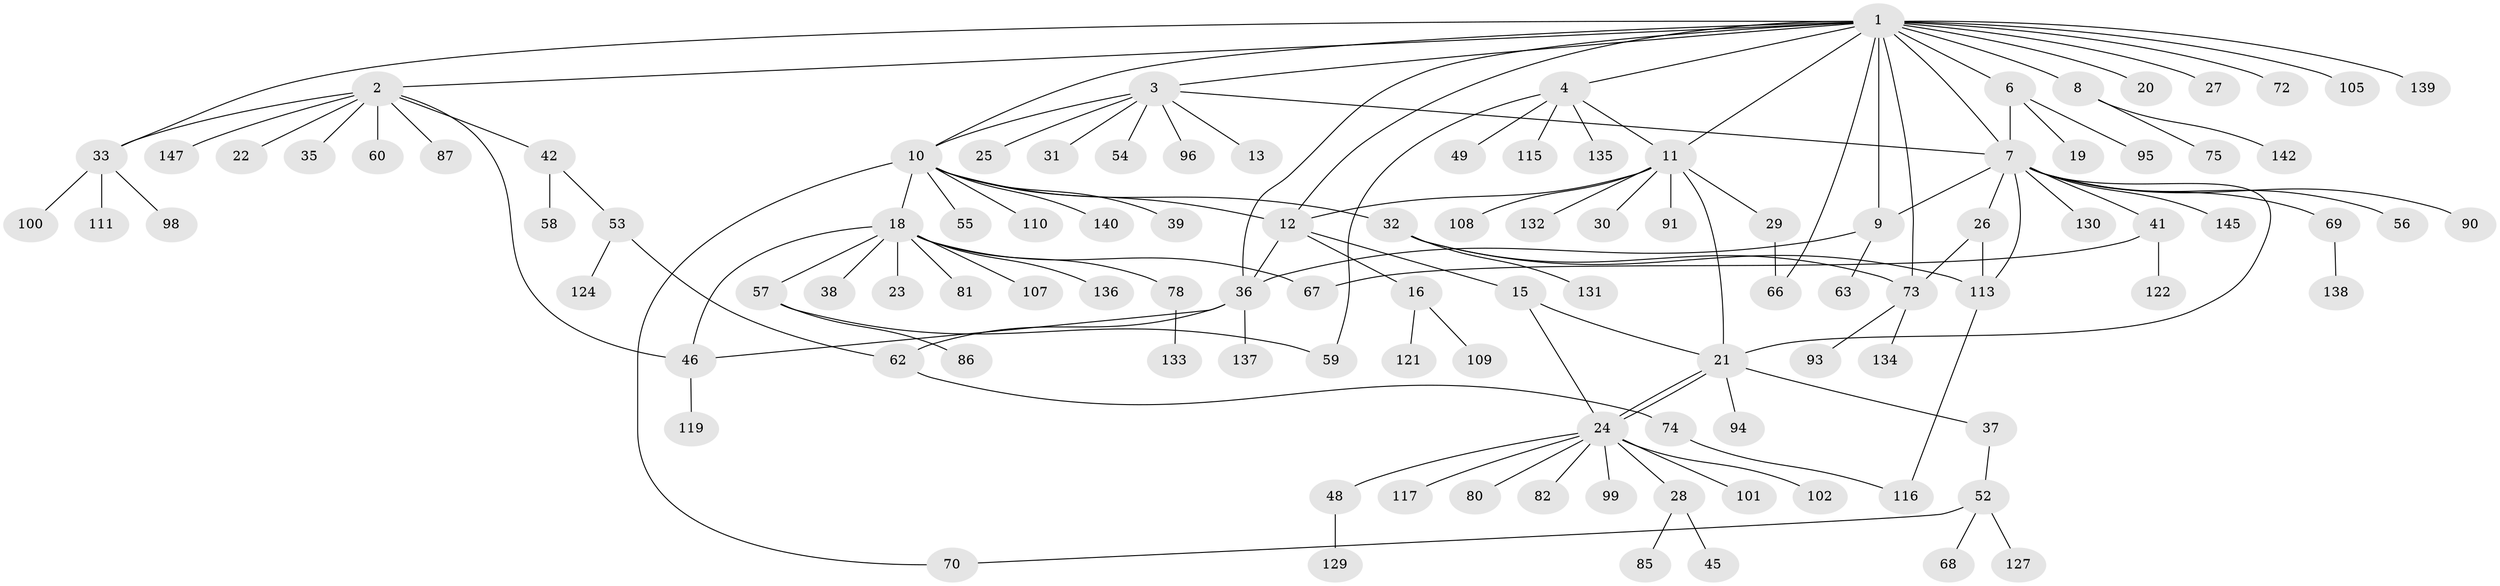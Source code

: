 // Generated by graph-tools (version 1.1) at 2025/23/03/03/25 07:23:48]
// undirected, 109 vertices, 134 edges
graph export_dot {
graph [start="1"]
  node [color=gray90,style=filled];
  1 [super="+5"];
  2 [super="+89"];
  3 [super="+17"];
  4 [super="+34"];
  6 [super="+51"];
  7 [super="+103"];
  8 [super="+65"];
  9 [super="+118"];
  10 [super="+43"];
  11 [super="+14"];
  12 [super="+146"];
  13;
  15;
  16 [super="+144"];
  18 [super="+40"];
  19;
  20;
  21 [super="+88"];
  22;
  23 [super="+97"];
  24 [super="+64"];
  25;
  26 [super="+141"];
  27;
  28;
  29 [super="+76"];
  30;
  31 [super="+50"];
  32;
  33 [super="+79"];
  35 [super="+92"];
  36 [super="+126"];
  37 [super="+47"];
  38 [super="+120"];
  39;
  41;
  42 [super="+44"];
  45;
  46 [super="+71"];
  48;
  49 [super="+114"];
  52 [super="+123"];
  53 [super="+61"];
  54;
  55 [super="+77"];
  56;
  57 [super="+143"];
  58;
  59;
  60;
  62 [super="+125"];
  63;
  66 [super="+112"];
  67 [super="+106"];
  68;
  69 [super="+84"];
  70;
  72 [super="+104"];
  73 [super="+83"];
  74;
  75;
  78;
  80;
  81;
  82;
  85;
  86;
  87;
  90;
  91 [super="+128"];
  93;
  94;
  95;
  96;
  98;
  99;
  100;
  101;
  102;
  105;
  107;
  108;
  109;
  110;
  111;
  113;
  115;
  116;
  117;
  119;
  121;
  122;
  124;
  127;
  129;
  130;
  131;
  132;
  133;
  134;
  135;
  136;
  137;
  138;
  139;
  140;
  142;
  145;
  147;
  1 -- 2;
  1 -- 3;
  1 -- 4;
  1 -- 7;
  1 -- 11;
  1 -- 20;
  1 -- 27;
  1 -- 33;
  1 -- 36;
  1 -- 72;
  1 -- 105;
  1 -- 139;
  1 -- 66;
  1 -- 6;
  1 -- 8;
  1 -- 9;
  1 -- 10;
  1 -- 73;
  1 -- 12;
  2 -- 22;
  2 -- 33;
  2 -- 35;
  2 -- 42;
  2 -- 46;
  2 -- 60;
  2 -- 87;
  2 -- 147;
  3 -- 7;
  3 -- 13;
  3 -- 25;
  3 -- 31;
  3 -- 54;
  3 -- 96;
  3 -- 10;
  4 -- 49;
  4 -- 59;
  4 -- 135;
  4 -- 115;
  4 -- 11;
  6 -- 19;
  6 -- 95;
  6 -- 7;
  7 -- 9;
  7 -- 21;
  7 -- 26;
  7 -- 41;
  7 -- 56;
  7 -- 69;
  7 -- 90;
  7 -- 113;
  7 -- 130;
  7 -- 145;
  8 -- 75;
  8 -- 142;
  9 -- 63;
  9 -- 36;
  10 -- 12;
  10 -- 18 [weight=2];
  10 -- 32;
  10 -- 39;
  10 -- 55;
  10 -- 70;
  10 -- 110;
  10 -- 140;
  11 -- 30;
  11 -- 91 [weight=2];
  11 -- 108;
  11 -- 132;
  11 -- 21;
  11 -- 12;
  11 -- 29;
  12 -- 15;
  12 -- 16;
  12 -- 36;
  15 -- 21;
  15 -- 24;
  16 -- 109;
  16 -- 121;
  18 -- 23;
  18 -- 38;
  18 -- 46;
  18 -- 57;
  18 -- 78;
  18 -- 107;
  18 -- 81;
  18 -- 67;
  18 -- 136;
  21 -- 24;
  21 -- 24;
  21 -- 37;
  21 -- 94;
  24 -- 28;
  24 -- 48;
  24 -- 80;
  24 -- 99;
  24 -- 101;
  24 -- 102;
  24 -- 117;
  24 -- 82;
  26 -- 73;
  26 -- 113;
  28 -- 45;
  28 -- 85;
  29 -- 66;
  32 -- 73;
  32 -- 113;
  32 -- 131;
  33 -- 98;
  33 -- 100;
  33 -- 111;
  36 -- 46;
  36 -- 62;
  36 -- 137;
  37 -- 52;
  41 -- 67;
  41 -- 122;
  42 -- 53;
  42 -- 58;
  46 -- 119;
  48 -- 129;
  52 -- 68;
  52 -- 70;
  52 -- 127;
  53 -- 62;
  53 -- 124;
  57 -- 86;
  57 -- 59;
  62 -- 74;
  69 -- 138;
  73 -- 93;
  73 -- 134;
  74 -- 116;
  78 -- 133;
  113 -- 116;
}
